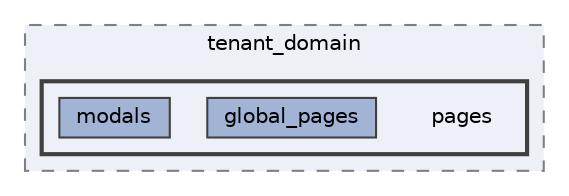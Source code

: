digraph "resources/views/backend/site_super_admin/tenant_domain/pages"
{
 // LATEX_PDF_SIZE
  bgcolor="transparent";
  edge [fontname=Helvetica,fontsize=10,labelfontname=Helvetica,labelfontsize=10];
  node [fontname=Helvetica,fontsize=10,shape=box,height=0.2,width=0.4];
  compound=true
  subgraph clusterdir_5975ae8f8da94179778981b03fa6a768 {
    graph [ bgcolor="#edf0f7", pencolor="grey50", label="tenant_domain", fontname=Helvetica,fontsize=10 style="filled,dashed", URL="dir_5975ae8f8da94179778981b03fa6a768.html",tooltip=""]
  subgraph clusterdir_dc8733d25649e5e531f3e34eabe4eb3e {
    graph [ bgcolor="#edf0f7", pencolor="grey25", label="", fontname=Helvetica,fontsize=10 style="filled,bold", URL="dir_dc8733d25649e5e531f3e34eabe4eb3e.html",tooltip=""]
    dir_dc8733d25649e5e531f3e34eabe4eb3e [shape=plaintext, label="pages"];
  dir_d863fcfe0bbda8da8f8d27d43cabd3a3 [label="global_pages", fillcolor="#a2b4d6", color="grey25", style="filled", URL="dir_d863fcfe0bbda8da8f8d27d43cabd3a3.html",tooltip=""];
  dir_13372f68ef2391fb2cc575cad5658b75 [label="modals", fillcolor="#a2b4d6", color="grey25", style="filled", URL="dir_13372f68ef2391fb2cc575cad5658b75.html",tooltip=""];
  }
  }
}
